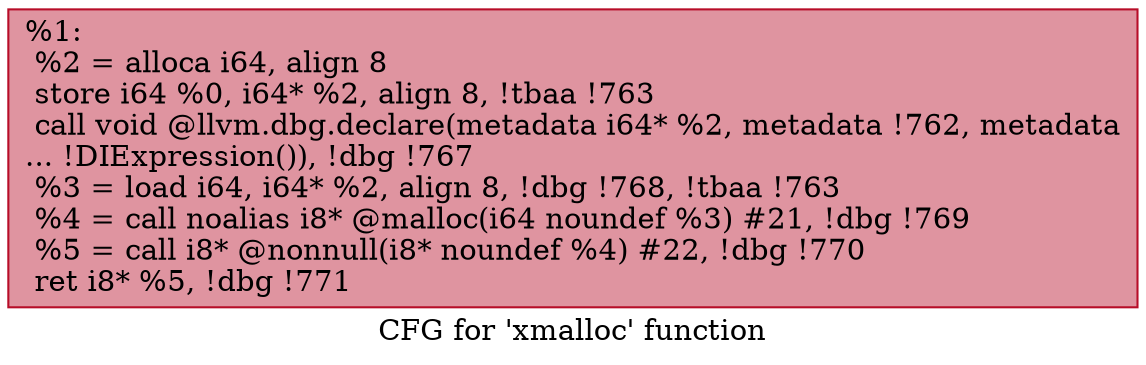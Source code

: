 digraph "CFG for 'xmalloc' function" {
	label="CFG for 'xmalloc' function";

	Node0x1256520 [shape=record,color="#b70d28ff", style=filled, fillcolor="#b70d2870",label="{%1:\l  %2 = alloca i64, align 8\l  store i64 %0, i64* %2, align 8, !tbaa !763\l  call void @llvm.dbg.declare(metadata i64* %2, metadata !762, metadata\l... !DIExpression()), !dbg !767\l  %3 = load i64, i64* %2, align 8, !dbg !768, !tbaa !763\l  %4 = call noalias i8* @malloc(i64 noundef %3) #21, !dbg !769\l  %5 = call i8* @nonnull(i8* noundef %4) #22, !dbg !770\l  ret i8* %5, !dbg !771\l}"];
}
